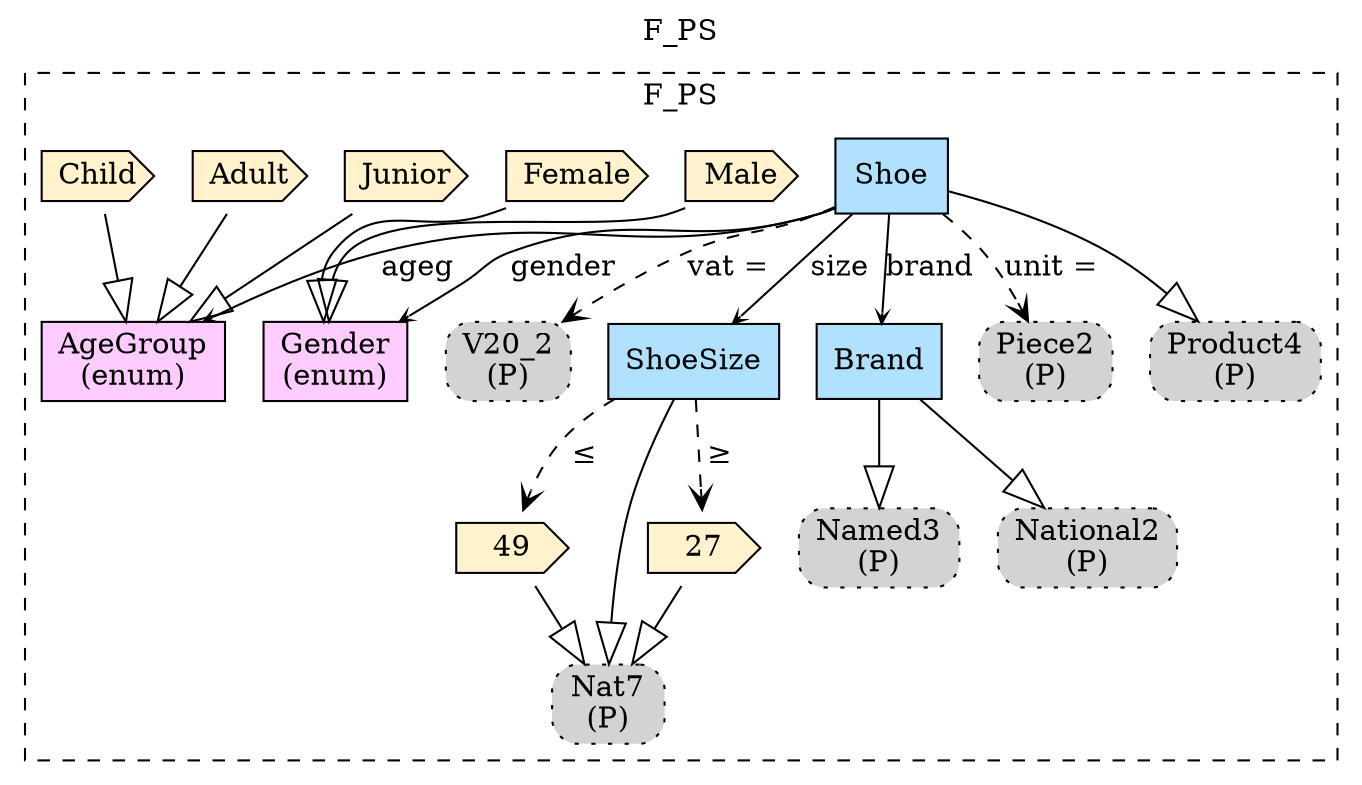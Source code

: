 digraph {graph[label=F_PS,labelloc=tl,labelfontsize=12];
subgraph cluster_F_PS{style=dashed;label=F_PS;
"PNat7"[shape=box,fillcolor=lightgray,style ="rounded,filled,dotted",label=<Nat7<br/>(P)>];
"PPiece2"[shape=box,fillcolor=lightgray,style ="rounded,filled,dotted",label=<Piece2<br/>(P)>];
"PProduct4"[shape=box,fillcolor=lightgray,style ="rounded,filled,dotted",label=<Product4<br/>(P)>];
"PNamed3"[shape=box,fillcolor=lightgray,style ="rounded,filled,dotted",label=<Named3<br/>(P)>];
"PNational2"[shape=box,fillcolor=lightgray,style ="rounded,filled,dotted",label=<National2<br/>(P)>];
"PV20_2"[shape=box,fillcolor=lightgray,style ="rounded,filled,dotted",label=<V20_2<br/>(P)>];
"ShoeSize"[shape=record,fillcolor=lightskyblue1,style = filled,label="ShoeSize"];
"V27"[shape=cds,fillcolor="#FFF2CC",style = filled,label="27"];
"V49"[shape=cds,fillcolor="#FFF2CC",style = filled,label="49"];
"Brand"[shape=record,fillcolor=lightskyblue1,style = filled,label="Brand"];
"Shoe"[shape=record,fillcolor=lightskyblue1,style = filled,label="Shoe"];
"Gender"[shape=record,fillcolor="#FFCCFF",style = filled,label="Gender\l(enum)"];
"VMale"[shape=cds,fillcolor="#FFF2CC",style = filled,label="Male"];
"VFemale"[shape=cds,fillcolor="#FFF2CC",style = filled,label="Female"];
"AgeGroup"[shape=record,fillcolor="#FFCCFF",style = filled,label="AgeGroup\l(enum)"];
"VAdult"[shape=cds,fillcolor="#FFF2CC",style = filled,label="Adult"];
"VChild"[shape=cds,fillcolor="#FFF2CC",style = filled,label="Child"];
"VJunior"[shape=cds,fillcolor="#FFF2CC",style = filled,label="Junior"];

"ShoeSize"->"PNat7"[arrowhead=onormal,arrowsize=2.0];
"V27"->"PNat7"[arrowhead=onormal,arrowsize=2.0];
"V49"->"PNat7"[arrowhead=onormal,arrowsize=2.0];
"ShoeSize"->"V27"[arrowhead=vee,style=dashed,label=" ≥"];

"ShoeSize"->"V49"[arrowhead=vee,style=dashed,label=" ≤"];

"Shoe"->"PProduct4"[arrowhead=onormal,arrowsize=2.0];
"Brand"->"PNational2"[arrowhead=onormal,arrowsize=2.0];
"Brand"->"PNamed3"[arrowhead=onormal,arrowsize=2.0];
"Shoe"->"Brand"[label="brand",arrowhead=vee,headlabel="",arrowsize=.5];
"Shoe"->"ShoeSize"[label="size",arrowhead=vee,headlabel="",arrowsize=.5];
"VMale"->"Gender"[arrowhead=onormal,arrowsize=2.0];
"VFemale"->"Gender"[arrowhead=onormal,arrowsize=2.0];
"Shoe"->"Gender"[label="gender",arrowhead=vee,headlabel="",arrowsize=.5];
"VAdult"->"AgeGroup"[arrowhead=onormal,arrowsize=2.0];
"VChild"->"AgeGroup"[arrowhead=onormal,arrowsize=2.0];
"VJunior"->"AgeGroup"[arrowhead=onormal,arrowsize=2.0];
"Shoe"->"AgeGroup"[label="ageg",arrowhead=vee,headlabel="",arrowsize=.5];
"Shoe"->"PPiece2"[arrowhead=vee,style=dashed,label="unit ="];

"Shoe"->"PV20_2"[arrowhead=vee,style=dashed,label="vat ="];


}






}